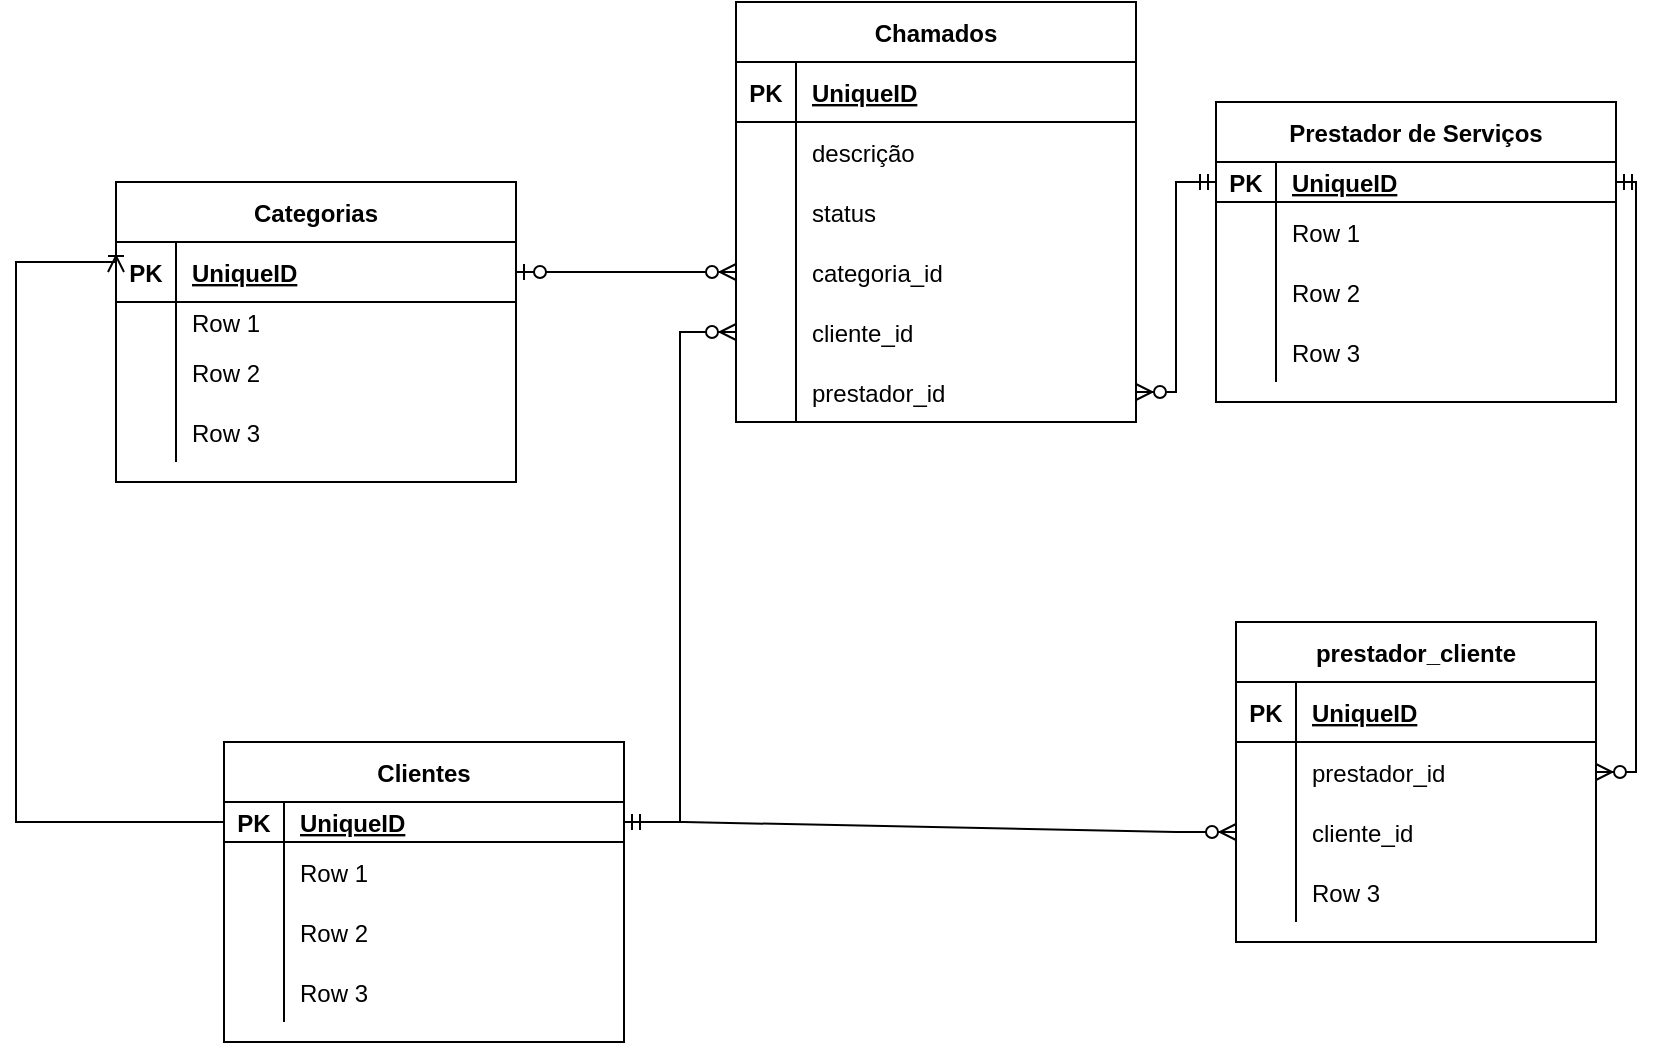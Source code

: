 <mxfile version="16.6.3" type="github">
  <diagram id="zNsBITmMBMSeONoxPtWH" name="Page-1">
    <mxGraphModel dx="1673" dy="933" grid="1" gridSize="10" guides="1" tooltips="1" connect="1" arrows="1" fold="1" page="1" pageScale="1" pageWidth="827" pageHeight="1169" math="0" shadow="0">
      <root>
        <mxCell id="0" />
        <mxCell id="1" parent="0" />
        <mxCell id="BwiLwJTtdlaMemONyXVu-1" value="Chamados" style="shape=table;startSize=30;container=1;collapsible=1;childLayout=tableLayout;fixedRows=1;rowLines=0;fontStyle=1;align=center;resizeLast=1;" parent="1" vertex="1">
          <mxGeometry x="670" y="330" width="200" height="210" as="geometry" />
        </mxCell>
        <mxCell id="BwiLwJTtdlaMemONyXVu-2" value="" style="shape=tableRow;horizontal=0;startSize=0;swimlaneHead=0;swimlaneBody=0;fillColor=none;collapsible=0;dropTarget=0;points=[[0,0.5],[1,0.5]];portConstraint=eastwest;top=0;left=0;right=0;bottom=1;" parent="BwiLwJTtdlaMemONyXVu-1" vertex="1">
          <mxGeometry y="30" width="200" height="30" as="geometry" />
        </mxCell>
        <mxCell id="BwiLwJTtdlaMemONyXVu-3" value="PK" style="shape=partialRectangle;connectable=0;fillColor=none;top=0;left=0;bottom=0;right=0;fontStyle=1;overflow=hidden;" parent="BwiLwJTtdlaMemONyXVu-2" vertex="1">
          <mxGeometry width="30" height="30" as="geometry">
            <mxRectangle width="30" height="30" as="alternateBounds" />
          </mxGeometry>
        </mxCell>
        <mxCell id="BwiLwJTtdlaMemONyXVu-4" value="UniqueID" style="shape=partialRectangle;connectable=0;fillColor=none;top=0;left=0;bottom=0;right=0;align=left;spacingLeft=6;fontStyle=5;overflow=hidden;" parent="BwiLwJTtdlaMemONyXVu-2" vertex="1">
          <mxGeometry x="30" width="170" height="30" as="geometry">
            <mxRectangle width="170" height="30" as="alternateBounds" />
          </mxGeometry>
        </mxCell>
        <mxCell id="BwiLwJTtdlaMemONyXVu-5" value="" style="shape=tableRow;horizontal=0;startSize=0;swimlaneHead=0;swimlaneBody=0;fillColor=none;collapsible=0;dropTarget=0;points=[[0,0.5],[1,0.5]];portConstraint=eastwest;top=0;left=0;right=0;bottom=0;" parent="BwiLwJTtdlaMemONyXVu-1" vertex="1">
          <mxGeometry y="60" width="200" height="30" as="geometry" />
        </mxCell>
        <mxCell id="BwiLwJTtdlaMemONyXVu-6" value="" style="shape=partialRectangle;connectable=0;fillColor=none;top=0;left=0;bottom=0;right=0;editable=1;overflow=hidden;" parent="BwiLwJTtdlaMemONyXVu-5" vertex="1">
          <mxGeometry width="30" height="30" as="geometry">
            <mxRectangle width="30" height="30" as="alternateBounds" />
          </mxGeometry>
        </mxCell>
        <mxCell id="BwiLwJTtdlaMemONyXVu-7" value="descrição" style="shape=partialRectangle;connectable=0;fillColor=none;top=0;left=0;bottom=0;right=0;align=left;spacingLeft=6;overflow=hidden;" parent="BwiLwJTtdlaMemONyXVu-5" vertex="1">
          <mxGeometry x="30" width="170" height="30" as="geometry">
            <mxRectangle width="170" height="30" as="alternateBounds" />
          </mxGeometry>
        </mxCell>
        <mxCell id="BwiLwJTtdlaMemONyXVu-8" value="" style="shape=tableRow;horizontal=0;startSize=0;swimlaneHead=0;swimlaneBody=0;fillColor=none;collapsible=0;dropTarget=0;points=[[0,0.5],[1,0.5]];portConstraint=eastwest;top=0;left=0;right=0;bottom=0;" parent="BwiLwJTtdlaMemONyXVu-1" vertex="1">
          <mxGeometry y="90" width="200" height="30" as="geometry" />
        </mxCell>
        <mxCell id="BwiLwJTtdlaMemONyXVu-9" value="" style="shape=partialRectangle;connectable=0;fillColor=none;top=0;left=0;bottom=0;right=0;editable=1;overflow=hidden;" parent="BwiLwJTtdlaMemONyXVu-8" vertex="1">
          <mxGeometry width="30" height="30" as="geometry">
            <mxRectangle width="30" height="30" as="alternateBounds" />
          </mxGeometry>
        </mxCell>
        <mxCell id="BwiLwJTtdlaMemONyXVu-10" value="status" style="shape=partialRectangle;connectable=0;fillColor=none;top=0;left=0;bottom=0;right=0;align=left;spacingLeft=6;overflow=hidden;" parent="BwiLwJTtdlaMemONyXVu-8" vertex="1">
          <mxGeometry x="30" width="170" height="30" as="geometry">
            <mxRectangle width="170" height="30" as="alternateBounds" />
          </mxGeometry>
        </mxCell>
        <mxCell id="19YWfqXzNZrkdfN5Nm6b-5" value="" style="shape=tableRow;horizontal=0;startSize=0;swimlaneHead=0;swimlaneBody=0;fillColor=none;collapsible=0;dropTarget=0;points=[[0,0.5],[1,0.5]];portConstraint=eastwest;top=0;left=0;right=0;bottom=0;" vertex="1" parent="BwiLwJTtdlaMemONyXVu-1">
          <mxGeometry y="120" width="200" height="30" as="geometry" />
        </mxCell>
        <mxCell id="19YWfqXzNZrkdfN5Nm6b-6" value="" style="shape=partialRectangle;connectable=0;fillColor=none;top=0;left=0;bottom=0;right=0;editable=1;overflow=hidden;" vertex="1" parent="19YWfqXzNZrkdfN5Nm6b-5">
          <mxGeometry width="30" height="30" as="geometry">
            <mxRectangle width="30" height="30" as="alternateBounds" />
          </mxGeometry>
        </mxCell>
        <mxCell id="19YWfqXzNZrkdfN5Nm6b-7" value="categoria_id" style="shape=partialRectangle;connectable=0;fillColor=none;top=0;left=0;bottom=0;right=0;align=left;spacingLeft=6;overflow=hidden;" vertex="1" parent="19YWfqXzNZrkdfN5Nm6b-5">
          <mxGeometry x="30" width="170" height="30" as="geometry">
            <mxRectangle width="170" height="30" as="alternateBounds" />
          </mxGeometry>
        </mxCell>
        <mxCell id="BwiLwJTtdlaMemONyXVu-11" value="" style="shape=tableRow;horizontal=0;startSize=0;swimlaneHead=0;swimlaneBody=0;fillColor=none;collapsible=0;dropTarget=0;points=[[0,0.5],[1,0.5]];portConstraint=eastwest;top=0;left=0;right=0;bottom=0;" parent="BwiLwJTtdlaMemONyXVu-1" vertex="1">
          <mxGeometry y="150" width="200" height="30" as="geometry" />
        </mxCell>
        <mxCell id="BwiLwJTtdlaMemONyXVu-12" value="" style="shape=partialRectangle;connectable=0;fillColor=none;top=0;left=0;bottom=0;right=0;editable=1;overflow=hidden;" parent="BwiLwJTtdlaMemONyXVu-11" vertex="1">
          <mxGeometry width="30" height="30" as="geometry">
            <mxRectangle width="30" height="30" as="alternateBounds" />
          </mxGeometry>
        </mxCell>
        <mxCell id="BwiLwJTtdlaMemONyXVu-13" value="cliente_id" style="shape=partialRectangle;connectable=0;fillColor=none;top=0;left=0;bottom=0;right=0;align=left;spacingLeft=6;overflow=hidden;" parent="BwiLwJTtdlaMemONyXVu-11" vertex="1">
          <mxGeometry x="30" width="170" height="30" as="geometry">
            <mxRectangle width="170" height="30" as="alternateBounds" />
          </mxGeometry>
        </mxCell>
        <mxCell id="19YWfqXzNZrkdfN5Nm6b-2" value="" style="shape=tableRow;horizontal=0;startSize=0;swimlaneHead=0;swimlaneBody=0;fillColor=none;collapsible=0;dropTarget=0;points=[[0,0.5],[1,0.5]];portConstraint=eastwest;top=0;left=0;right=0;bottom=0;" vertex="1" parent="BwiLwJTtdlaMemONyXVu-1">
          <mxGeometry y="180" width="200" height="30" as="geometry" />
        </mxCell>
        <mxCell id="19YWfqXzNZrkdfN5Nm6b-3" value="" style="shape=partialRectangle;connectable=0;fillColor=none;top=0;left=0;bottom=0;right=0;editable=1;overflow=hidden;" vertex="1" parent="19YWfqXzNZrkdfN5Nm6b-2">
          <mxGeometry width="30" height="30" as="geometry">
            <mxRectangle width="30" height="30" as="alternateBounds" />
          </mxGeometry>
        </mxCell>
        <mxCell id="19YWfqXzNZrkdfN5Nm6b-4" value="prestador_id" style="shape=partialRectangle;connectable=0;fillColor=none;top=0;left=0;bottom=0;right=0;align=left;spacingLeft=6;overflow=hidden;" vertex="1" parent="19YWfqXzNZrkdfN5Nm6b-2">
          <mxGeometry x="30" width="170" height="30" as="geometry">
            <mxRectangle width="170" height="30" as="alternateBounds" />
          </mxGeometry>
        </mxCell>
        <mxCell id="BwiLwJTtdlaMemONyXVu-14" value="Clientes" style="shape=table;startSize=30;container=1;collapsible=1;childLayout=tableLayout;fixedRows=1;rowLines=0;fontStyle=1;align=center;resizeLast=1;" parent="1" vertex="1">
          <mxGeometry x="414" y="700" width="200" height="150" as="geometry" />
        </mxCell>
        <mxCell id="BwiLwJTtdlaMemONyXVu-15" value="" style="shape=tableRow;horizontal=0;startSize=0;swimlaneHead=0;swimlaneBody=0;fillColor=none;collapsible=0;dropTarget=0;points=[[0,0.5],[1,0.5]];portConstraint=eastwest;top=0;left=0;right=0;bottom=1;" parent="BwiLwJTtdlaMemONyXVu-14" vertex="1">
          <mxGeometry y="30" width="200" height="20" as="geometry" />
        </mxCell>
        <mxCell id="BwiLwJTtdlaMemONyXVu-16" value="PK" style="shape=partialRectangle;connectable=0;fillColor=none;top=0;left=0;bottom=0;right=0;fontStyle=1;overflow=hidden;" parent="BwiLwJTtdlaMemONyXVu-15" vertex="1">
          <mxGeometry width="30" height="20" as="geometry">
            <mxRectangle width="30" height="20" as="alternateBounds" />
          </mxGeometry>
        </mxCell>
        <mxCell id="BwiLwJTtdlaMemONyXVu-17" value="UniqueID" style="shape=partialRectangle;connectable=0;fillColor=none;top=0;left=0;bottom=0;right=0;align=left;spacingLeft=6;fontStyle=5;overflow=hidden;" parent="BwiLwJTtdlaMemONyXVu-15" vertex="1">
          <mxGeometry x="30" width="170" height="20" as="geometry">
            <mxRectangle width="170" height="20" as="alternateBounds" />
          </mxGeometry>
        </mxCell>
        <mxCell id="BwiLwJTtdlaMemONyXVu-18" value="" style="shape=tableRow;horizontal=0;startSize=0;swimlaneHead=0;swimlaneBody=0;fillColor=none;collapsible=0;dropTarget=0;points=[[0,0.5],[1,0.5]];portConstraint=eastwest;top=0;left=0;right=0;bottom=0;" parent="BwiLwJTtdlaMemONyXVu-14" vertex="1">
          <mxGeometry y="50" width="200" height="30" as="geometry" />
        </mxCell>
        <mxCell id="BwiLwJTtdlaMemONyXVu-19" value="" style="shape=partialRectangle;connectable=0;fillColor=none;top=0;left=0;bottom=0;right=0;editable=1;overflow=hidden;" parent="BwiLwJTtdlaMemONyXVu-18" vertex="1">
          <mxGeometry width="30" height="30" as="geometry">
            <mxRectangle width="30" height="30" as="alternateBounds" />
          </mxGeometry>
        </mxCell>
        <mxCell id="BwiLwJTtdlaMemONyXVu-20" value="Row 1" style="shape=partialRectangle;connectable=0;fillColor=none;top=0;left=0;bottom=0;right=0;align=left;spacingLeft=6;overflow=hidden;" parent="BwiLwJTtdlaMemONyXVu-18" vertex="1">
          <mxGeometry x="30" width="170" height="30" as="geometry">
            <mxRectangle width="170" height="30" as="alternateBounds" />
          </mxGeometry>
        </mxCell>
        <mxCell id="BwiLwJTtdlaMemONyXVu-21" value="" style="shape=tableRow;horizontal=0;startSize=0;swimlaneHead=0;swimlaneBody=0;fillColor=none;collapsible=0;dropTarget=0;points=[[0,0.5],[1,0.5]];portConstraint=eastwest;top=0;left=0;right=0;bottom=0;" parent="BwiLwJTtdlaMemONyXVu-14" vertex="1">
          <mxGeometry y="80" width="200" height="30" as="geometry" />
        </mxCell>
        <mxCell id="BwiLwJTtdlaMemONyXVu-22" value="" style="shape=partialRectangle;connectable=0;fillColor=none;top=0;left=0;bottom=0;right=0;editable=1;overflow=hidden;" parent="BwiLwJTtdlaMemONyXVu-21" vertex="1">
          <mxGeometry width="30" height="30" as="geometry">
            <mxRectangle width="30" height="30" as="alternateBounds" />
          </mxGeometry>
        </mxCell>
        <mxCell id="BwiLwJTtdlaMemONyXVu-23" value="Row 2" style="shape=partialRectangle;connectable=0;fillColor=none;top=0;left=0;bottom=0;right=0;align=left;spacingLeft=6;overflow=hidden;" parent="BwiLwJTtdlaMemONyXVu-21" vertex="1">
          <mxGeometry x="30" width="170" height="30" as="geometry">
            <mxRectangle width="170" height="30" as="alternateBounds" />
          </mxGeometry>
        </mxCell>
        <mxCell id="BwiLwJTtdlaMemONyXVu-24" value="" style="shape=tableRow;horizontal=0;startSize=0;swimlaneHead=0;swimlaneBody=0;fillColor=none;collapsible=0;dropTarget=0;points=[[0,0.5],[1,0.5]];portConstraint=eastwest;top=0;left=0;right=0;bottom=0;" parent="BwiLwJTtdlaMemONyXVu-14" vertex="1">
          <mxGeometry y="110" width="200" height="30" as="geometry" />
        </mxCell>
        <mxCell id="BwiLwJTtdlaMemONyXVu-25" value="" style="shape=partialRectangle;connectable=0;fillColor=none;top=0;left=0;bottom=0;right=0;editable=1;overflow=hidden;" parent="BwiLwJTtdlaMemONyXVu-24" vertex="1">
          <mxGeometry width="30" height="30" as="geometry">
            <mxRectangle width="30" height="30" as="alternateBounds" />
          </mxGeometry>
        </mxCell>
        <mxCell id="BwiLwJTtdlaMemONyXVu-26" value="Row 3" style="shape=partialRectangle;connectable=0;fillColor=none;top=0;left=0;bottom=0;right=0;align=left;spacingLeft=6;overflow=hidden;" parent="BwiLwJTtdlaMemONyXVu-24" vertex="1">
          <mxGeometry x="30" width="170" height="30" as="geometry">
            <mxRectangle width="170" height="30" as="alternateBounds" />
          </mxGeometry>
        </mxCell>
        <mxCell id="BwiLwJTtdlaMemONyXVu-54" value="Categorias" style="shape=table;startSize=30;container=1;collapsible=1;childLayout=tableLayout;fixedRows=1;rowLines=0;fontStyle=1;align=center;resizeLast=1;" parent="1" vertex="1">
          <mxGeometry x="360" y="420" width="200" height="150" as="geometry" />
        </mxCell>
        <mxCell id="BwiLwJTtdlaMemONyXVu-55" value="" style="shape=tableRow;horizontal=0;startSize=0;swimlaneHead=0;swimlaneBody=0;fillColor=none;collapsible=0;dropTarget=0;points=[[0,0.5],[1,0.5]];portConstraint=eastwest;top=0;left=0;right=0;bottom=1;" parent="BwiLwJTtdlaMemONyXVu-54" vertex="1">
          <mxGeometry y="30" width="200" height="30" as="geometry" />
        </mxCell>
        <mxCell id="BwiLwJTtdlaMemONyXVu-56" value="PK" style="shape=partialRectangle;connectable=0;fillColor=none;top=0;left=0;bottom=0;right=0;fontStyle=1;overflow=hidden;" parent="BwiLwJTtdlaMemONyXVu-55" vertex="1">
          <mxGeometry width="30" height="30" as="geometry">
            <mxRectangle width="30" height="30" as="alternateBounds" />
          </mxGeometry>
        </mxCell>
        <mxCell id="BwiLwJTtdlaMemONyXVu-57" value="UniqueID" style="shape=partialRectangle;connectable=0;fillColor=none;top=0;left=0;bottom=0;right=0;align=left;spacingLeft=6;fontStyle=5;overflow=hidden;" parent="BwiLwJTtdlaMemONyXVu-55" vertex="1">
          <mxGeometry x="30" width="170" height="30" as="geometry">
            <mxRectangle width="170" height="30" as="alternateBounds" />
          </mxGeometry>
        </mxCell>
        <mxCell id="BwiLwJTtdlaMemONyXVu-58" value="" style="shape=tableRow;horizontal=0;startSize=0;swimlaneHead=0;swimlaneBody=0;fillColor=none;collapsible=0;dropTarget=0;points=[[0,0.5],[1,0.5]];portConstraint=eastwest;top=0;left=0;right=0;bottom=0;" parent="BwiLwJTtdlaMemONyXVu-54" vertex="1">
          <mxGeometry y="60" width="200" height="20" as="geometry" />
        </mxCell>
        <mxCell id="BwiLwJTtdlaMemONyXVu-59" value="" style="shape=partialRectangle;connectable=0;fillColor=none;top=0;left=0;bottom=0;right=0;editable=1;overflow=hidden;" parent="BwiLwJTtdlaMemONyXVu-58" vertex="1">
          <mxGeometry width="30" height="20" as="geometry">
            <mxRectangle width="30" height="20" as="alternateBounds" />
          </mxGeometry>
        </mxCell>
        <mxCell id="BwiLwJTtdlaMemONyXVu-60" value="Row 1" style="shape=partialRectangle;connectable=0;fillColor=none;top=0;left=0;bottom=0;right=0;align=left;spacingLeft=6;overflow=hidden;" parent="BwiLwJTtdlaMemONyXVu-58" vertex="1">
          <mxGeometry x="30" width="170" height="20" as="geometry">
            <mxRectangle width="170" height="20" as="alternateBounds" />
          </mxGeometry>
        </mxCell>
        <mxCell id="BwiLwJTtdlaMemONyXVu-61" value="" style="shape=tableRow;horizontal=0;startSize=0;swimlaneHead=0;swimlaneBody=0;fillColor=none;collapsible=0;dropTarget=0;points=[[0,0.5],[1,0.5]];portConstraint=eastwest;top=0;left=0;right=0;bottom=0;" parent="BwiLwJTtdlaMemONyXVu-54" vertex="1">
          <mxGeometry y="80" width="200" height="30" as="geometry" />
        </mxCell>
        <mxCell id="BwiLwJTtdlaMemONyXVu-62" value="" style="shape=partialRectangle;connectable=0;fillColor=none;top=0;left=0;bottom=0;right=0;editable=1;overflow=hidden;" parent="BwiLwJTtdlaMemONyXVu-61" vertex="1">
          <mxGeometry width="30" height="30" as="geometry">
            <mxRectangle width="30" height="30" as="alternateBounds" />
          </mxGeometry>
        </mxCell>
        <mxCell id="BwiLwJTtdlaMemONyXVu-63" value="Row 2" style="shape=partialRectangle;connectable=0;fillColor=none;top=0;left=0;bottom=0;right=0;align=left;spacingLeft=6;overflow=hidden;" parent="BwiLwJTtdlaMemONyXVu-61" vertex="1">
          <mxGeometry x="30" width="170" height="30" as="geometry">
            <mxRectangle width="170" height="30" as="alternateBounds" />
          </mxGeometry>
        </mxCell>
        <mxCell id="BwiLwJTtdlaMemONyXVu-64" value="" style="shape=tableRow;horizontal=0;startSize=0;swimlaneHead=0;swimlaneBody=0;fillColor=none;collapsible=0;dropTarget=0;points=[[0,0.5],[1,0.5]];portConstraint=eastwest;top=0;left=0;right=0;bottom=0;" parent="BwiLwJTtdlaMemONyXVu-54" vertex="1">
          <mxGeometry y="110" width="200" height="30" as="geometry" />
        </mxCell>
        <mxCell id="BwiLwJTtdlaMemONyXVu-65" value="" style="shape=partialRectangle;connectable=0;fillColor=none;top=0;left=0;bottom=0;right=0;editable=1;overflow=hidden;" parent="BwiLwJTtdlaMemONyXVu-64" vertex="1">
          <mxGeometry width="30" height="30" as="geometry">
            <mxRectangle width="30" height="30" as="alternateBounds" />
          </mxGeometry>
        </mxCell>
        <mxCell id="BwiLwJTtdlaMemONyXVu-66" value="Row 3" style="shape=partialRectangle;connectable=0;fillColor=none;top=0;left=0;bottom=0;right=0;align=left;spacingLeft=6;overflow=hidden;" parent="BwiLwJTtdlaMemONyXVu-64" vertex="1">
          <mxGeometry x="30" width="170" height="30" as="geometry">
            <mxRectangle width="170" height="30" as="alternateBounds" />
          </mxGeometry>
        </mxCell>
        <mxCell id="BwiLwJTtdlaMemONyXVu-67" value="Prestador de Serviços" style="shape=table;startSize=30;container=1;collapsible=1;childLayout=tableLayout;fixedRows=1;rowLines=0;fontStyle=1;align=center;resizeLast=1;" parent="1" vertex="1">
          <mxGeometry x="910" y="380" width="200" height="150" as="geometry" />
        </mxCell>
        <mxCell id="BwiLwJTtdlaMemONyXVu-68" value="" style="shape=tableRow;horizontal=0;startSize=0;swimlaneHead=0;swimlaneBody=0;fillColor=none;collapsible=0;dropTarget=0;points=[[0,0.5],[1,0.5]];portConstraint=eastwest;top=0;left=0;right=0;bottom=1;" parent="BwiLwJTtdlaMemONyXVu-67" vertex="1">
          <mxGeometry y="30" width="200" height="20" as="geometry" />
        </mxCell>
        <mxCell id="BwiLwJTtdlaMemONyXVu-69" value="PK" style="shape=partialRectangle;connectable=0;fillColor=none;top=0;left=0;bottom=0;right=0;fontStyle=1;overflow=hidden;" parent="BwiLwJTtdlaMemONyXVu-68" vertex="1">
          <mxGeometry width="30" height="20" as="geometry">
            <mxRectangle width="30" height="20" as="alternateBounds" />
          </mxGeometry>
        </mxCell>
        <mxCell id="BwiLwJTtdlaMemONyXVu-70" value="UniqueID" style="shape=partialRectangle;connectable=0;fillColor=none;top=0;left=0;bottom=0;right=0;align=left;spacingLeft=6;fontStyle=5;overflow=hidden;" parent="BwiLwJTtdlaMemONyXVu-68" vertex="1">
          <mxGeometry x="30" width="170" height="20" as="geometry">
            <mxRectangle width="170" height="20" as="alternateBounds" />
          </mxGeometry>
        </mxCell>
        <mxCell id="BwiLwJTtdlaMemONyXVu-71" value="" style="shape=tableRow;horizontal=0;startSize=0;swimlaneHead=0;swimlaneBody=0;fillColor=none;collapsible=0;dropTarget=0;points=[[0,0.5],[1,0.5]];portConstraint=eastwest;top=0;left=0;right=0;bottom=0;" parent="BwiLwJTtdlaMemONyXVu-67" vertex="1">
          <mxGeometry y="50" width="200" height="30" as="geometry" />
        </mxCell>
        <mxCell id="BwiLwJTtdlaMemONyXVu-72" value="" style="shape=partialRectangle;connectable=0;fillColor=none;top=0;left=0;bottom=0;right=0;editable=1;overflow=hidden;" parent="BwiLwJTtdlaMemONyXVu-71" vertex="1">
          <mxGeometry width="30" height="30" as="geometry">
            <mxRectangle width="30" height="30" as="alternateBounds" />
          </mxGeometry>
        </mxCell>
        <mxCell id="BwiLwJTtdlaMemONyXVu-73" value="Row 1" style="shape=partialRectangle;connectable=0;fillColor=none;top=0;left=0;bottom=0;right=0;align=left;spacingLeft=6;overflow=hidden;" parent="BwiLwJTtdlaMemONyXVu-71" vertex="1">
          <mxGeometry x="30" width="170" height="30" as="geometry">
            <mxRectangle width="170" height="30" as="alternateBounds" />
          </mxGeometry>
        </mxCell>
        <mxCell id="BwiLwJTtdlaMemONyXVu-74" value="" style="shape=tableRow;horizontal=0;startSize=0;swimlaneHead=0;swimlaneBody=0;fillColor=none;collapsible=0;dropTarget=0;points=[[0,0.5],[1,0.5]];portConstraint=eastwest;top=0;left=0;right=0;bottom=0;" parent="BwiLwJTtdlaMemONyXVu-67" vertex="1">
          <mxGeometry y="80" width="200" height="30" as="geometry" />
        </mxCell>
        <mxCell id="BwiLwJTtdlaMemONyXVu-75" value="" style="shape=partialRectangle;connectable=0;fillColor=none;top=0;left=0;bottom=0;right=0;editable=1;overflow=hidden;" parent="BwiLwJTtdlaMemONyXVu-74" vertex="1">
          <mxGeometry width="30" height="30" as="geometry">
            <mxRectangle width="30" height="30" as="alternateBounds" />
          </mxGeometry>
        </mxCell>
        <mxCell id="BwiLwJTtdlaMemONyXVu-76" value="Row 2" style="shape=partialRectangle;connectable=0;fillColor=none;top=0;left=0;bottom=0;right=0;align=left;spacingLeft=6;overflow=hidden;" parent="BwiLwJTtdlaMemONyXVu-74" vertex="1">
          <mxGeometry x="30" width="170" height="30" as="geometry">
            <mxRectangle width="170" height="30" as="alternateBounds" />
          </mxGeometry>
        </mxCell>
        <mxCell id="BwiLwJTtdlaMemONyXVu-77" value="" style="shape=tableRow;horizontal=0;startSize=0;swimlaneHead=0;swimlaneBody=0;fillColor=none;collapsible=0;dropTarget=0;points=[[0,0.5],[1,0.5]];portConstraint=eastwest;top=0;left=0;right=0;bottom=0;" parent="BwiLwJTtdlaMemONyXVu-67" vertex="1">
          <mxGeometry y="110" width="200" height="30" as="geometry" />
        </mxCell>
        <mxCell id="BwiLwJTtdlaMemONyXVu-78" value="" style="shape=partialRectangle;connectable=0;fillColor=none;top=0;left=0;bottom=0;right=0;editable=1;overflow=hidden;" parent="BwiLwJTtdlaMemONyXVu-77" vertex="1">
          <mxGeometry width="30" height="30" as="geometry">
            <mxRectangle width="30" height="30" as="alternateBounds" />
          </mxGeometry>
        </mxCell>
        <mxCell id="BwiLwJTtdlaMemONyXVu-79" value="Row 3" style="shape=partialRectangle;connectable=0;fillColor=none;top=0;left=0;bottom=0;right=0;align=left;spacingLeft=6;overflow=hidden;" parent="BwiLwJTtdlaMemONyXVu-77" vertex="1">
          <mxGeometry x="30" width="170" height="30" as="geometry">
            <mxRectangle width="170" height="30" as="alternateBounds" />
          </mxGeometry>
        </mxCell>
        <mxCell id="BwiLwJTtdlaMemONyXVu-132" value="" style="edgeStyle=orthogonalEdgeStyle;fontSize=12;html=1;endArrow=ERzeroToMany;endFill=1;rounded=0;exitX=1;exitY=0.5;exitDx=0;exitDy=0;entryX=0;entryY=0.5;entryDx=0;entryDy=0;" parent="1" source="BwiLwJTtdlaMemONyXVu-15" target="BwiLwJTtdlaMemONyXVu-11" edge="1">
          <mxGeometry width="100" height="100" relative="1" as="geometry">
            <mxPoint x="620" y="430" as="sourcePoint" />
            <mxPoint x="680" y="520" as="targetPoint" />
          </mxGeometry>
        </mxCell>
        <mxCell id="19YWfqXzNZrkdfN5Nm6b-1" value="" style="edgeStyle=orthogonalEdgeStyle;fontSize=12;html=1;endArrow=ERoneToMany;rounded=0;exitX=0;exitY=0.5;exitDx=0;exitDy=0;entryX=0;entryY=0.5;entryDx=0;entryDy=0;elbow=vertical;" edge="1" parent="1" source="BwiLwJTtdlaMemONyXVu-15" target="BwiLwJTtdlaMemONyXVu-55">
          <mxGeometry width="100" height="100" relative="1" as="geometry">
            <mxPoint x="220" y="790" as="sourcePoint" />
            <mxPoint x="270" y="230" as="targetPoint" />
            <Array as="points">
              <mxPoint x="310" y="740" />
              <mxPoint x="310" y="460" />
              <mxPoint x="360" y="460" />
            </Array>
          </mxGeometry>
        </mxCell>
        <mxCell id="19YWfqXzNZrkdfN5Nm6b-40" value="" style="edgeStyle=entityRelationEdgeStyle;fontSize=12;html=1;endArrow=ERzeroToMany;startArrow=ERzeroToOne;rounded=0;exitX=1;exitY=0.5;exitDx=0;exitDy=0;entryX=0;entryY=0.5;entryDx=0;entryDy=0;" edge="1" parent="1" source="BwiLwJTtdlaMemONyXVu-55" target="19YWfqXzNZrkdfN5Nm6b-5">
          <mxGeometry width="100" height="100" relative="1" as="geometry">
            <mxPoint x="1100" y="430" as="sourcePoint" />
            <mxPoint x="970" y="440" as="targetPoint" />
          </mxGeometry>
        </mxCell>
        <mxCell id="19YWfqXzNZrkdfN5Nm6b-41" value="" style="edgeStyle=elbowEdgeStyle;fontSize=12;html=1;endArrow=ERzeroToMany;startArrow=ERmandOne;rounded=0;entryX=1;entryY=0.5;entryDx=0;entryDy=0;exitX=0;exitY=0.5;exitDx=0;exitDy=0;" edge="1" parent="1" source="BwiLwJTtdlaMemONyXVu-68" target="19YWfqXzNZrkdfN5Nm6b-2">
          <mxGeometry width="100" height="100" relative="1" as="geometry">
            <mxPoint x="930" y="108" as="sourcePoint" />
            <mxPoint x="820" y="180" as="targetPoint" />
          </mxGeometry>
        </mxCell>
        <mxCell id="19YWfqXzNZrkdfN5Nm6b-42" value="prestador_cliente" style="shape=table;startSize=30;container=1;collapsible=1;childLayout=tableLayout;fixedRows=1;rowLines=0;fontStyle=1;align=center;resizeLast=1;" vertex="1" parent="1">
          <mxGeometry x="920" y="640" width="180" height="160" as="geometry" />
        </mxCell>
        <mxCell id="19YWfqXzNZrkdfN5Nm6b-43" value="" style="shape=tableRow;horizontal=0;startSize=0;swimlaneHead=0;swimlaneBody=0;fillColor=none;collapsible=0;dropTarget=0;points=[[0,0.5],[1,0.5]];portConstraint=eastwest;top=0;left=0;right=0;bottom=1;" vertex="1" parent="19YWfqXzNZrkdfN5Nm6b-42">
          <mxGeometry y="30" width="180" height="30" as="geometry" />
        </mxCell>
        <mxCell id="19YWfqXzNZrkdfN5Nm6b-44" value="PK" style="shape=partialRectangle;connectable=0;fillColor=none;top=0;left=0;bottom=0;right=0;fontStyle=1;overflow=hidden;" vertex="1" parent="19YWfqXzNZrkdfN5Nm6b-43">
          <mxGeometry width="30" height="30" as="geometry">
            <mxRectangle width="30" height="30" as="alternateBounds" />
          </mxGeometry>
        </mxCell>
        <mxCell id="19YWfqXzNZrkdfN5Nm6b-45" value="UniqueID" style="shape=partialRectangle;connectable=0;fillColor=none;top=0;left=0;bottom=0;right=0;align=left;spacingLeft=6;fontStyle=5;overflow=hidden;" vertex="1" parent="19YWfqXzNZrkdfN5Nm6b-43">
          <mxGeometry x="30" width="150" height="30" as="geometry">
            <mxRectangle width="150" height="30" as="alternateBounds" />
          </mxGeometry>
        </mxCell>
        <mxCell id="19YWfqXzNZrkdfN5Nm6b-46" value="" style="shape=tableRow;horizontal=0;startSize=0;swimlaneHead=0;swimlaneBody=0;fillColor=none;collapsible=0;dropTarget=0;points=[[0,0.5],[1,0.5]];portConstraint=eastwest;top=0;left=0;right=0;bottom=0;" vertex="1" parent="19YWfqXzNZrkdfN5Nm6b-42">
          <mxGeometry y="60" width="180" height="30" as="geometry" />
        </mxCell>
        <mxCell id="19YWfqXzNZrkdfN5Nm6b-47" value="" style="shape=partialRectangle;connectable=0;fillColor=none;top=0;left=0;bottom=0;right=0;editable=1;overflow=hidden;" vertex="1" parent="19YWfqXzNZrkdfN5Nm6b-46">
          <mxGeometry width="30" height="30" as="geometry">
            <mxRectangle width="30" height="30" as="alternateBounds" />
          </mxGeometry>
        </mxCell>
        <mxCell id="19YWfqXzNZrkdfN5Nm6b-48" value="prestador_id" style="shape=partialRectangle;connectable=0;fillColor=none;top=0;left=0;bottom=0;right=0;align=left;spacingLeft=6;overflow=hidden;" vertex="1" parent="19YWfqXzNZrkdfN5Nm6b-46">
          <mxGeometry x="30" width="150" height="30" as="geometry">
            <mxRectangle width="150" height="30" as="alternateBounds" />
          </mxGeometry>
        </mxCell>
        <mxCell id="19YWfqXzNZrkdfN5Nm6b-49" value="" style="shape=tableRow;horizontal=0;startSize=0;swimlaneHead=0;swimlaneBody=0;fillColor=none;collapsible=0;dropTarget=0;points=[[0,0.5],[1,0.5]];portConstraint=eastwest;top=0;left=0;right=0;bottom=0;" vertex="1" parent="19YWfqXzNZrkdfN5Nm6b-42">
          <mxGeometry y="90" width="180" height="30" as="geometry" />
        </mxCell>
        <mxCell id="19YWfqXzNZrkdfN5Nm6b-50" value="" style="shape=partialRectangle;connectable=0;fillColor=none;top=0;left=0;bottom=0;right=0;editable=1;overflow=hidden;" vertex="1" parent="19YWfqXzNZrkdfN5Nm6b-49">
          <mxGeometry width="30" height="30" as="geometry">
            <mxRectangle width="30" height="30" as="alternateBounds" />
          </mxGeometry>
        </mxCell>
        <mxCell id="19YWfqXzNZrkdfN5Nm6b-51" value="cliente_id" style="shape=partialRectangle;connectable=0;fillColor=none;top=0;left=0;bottom=0;right=0;align=left;spacingLeft=6;overflow=hidden;" vertex="1" parent="19YWfqXzNZrkdfN5Nm6b-49">
          <mxGeometry x="30" width="150" height="30" as="geometry">
            <mxRectangle width="150" height="30" as="alternateBounds" />
          </mxGeometry>
        </mxCell>
        <mxCell id="19YWfqXzNZrkdfN5Nm6b-52" value="" style="shape=tableRow;horizontal=0;startSize=0;swimlaneHead=0;swimlaneBody=0;fillColor=none;collapsible=0;dropTarget=0;points=[[0,0.5],[1,0.5]];portConstraint=eastwest;top=0;left=0;right=0;bottom=0;" vertex="1" parent="19YWfqXzNZrkdfN5Nm6b-42">
          <mxGeometry y="120" width="180" height="30" as="geometry" />
        </mxCell>
        <mxCell id="19YWfqXzNZrkdfN5Nm6b-53" value="" style="shape=partialRectangle;connectable=0;fillColor=none;top=0;left=0;bottom=0;right=0;editable=1;overflow=hidden;" vertex="1" parent="19YWfqXzNZrkdfN5Nm6b-52">
          <mxGeometry width="30" height="30" as="geometry">
            <mxRectangle width="30" height="30" as="alternateBounds" />
          </mxGeometry>
        </mxCell>
        <mxCell id="19YWfqXzNZrkdfN5Nm6b-54" value="Row 3" style="shape=partialRectangle;connectable=0;fillColor=none;top=0;left=0;bottom=0;right=0;align=left;spacingLeft=6;overflow=hidden;" vertex="1" parent="19YWfqXzNZrkdfN5Nm6b-52">
          <mxGeometry x="30" width="150" height="30" as="geometry">
            <mxRectangle width="150" height="30" as="alternateBounds" />
          </mxGeometry>
        </mxCell>
        <mxCell id="19YWfqXzNZrkdfN5Nm6b-55" value="" style="edgeStyle=entityRelationEdgeStyle;fontSize=12;html=1;endArrow=ERzeroToMany;startArrow=ERmandOne;rounded=0;elbow=vertical;entryX=0;entryY=0.5;entryDx=0;entryDy=0;" edge="1" parent="1" target="19YWfqXzNZrkdfN5Nm6b-49">
          <mxGeometry width="100" height="100" relative="1" as="geometry">
            <mxPoint x="614" y="740" as="sourcePoint" />
            <mxPoint x="714" y="640" as="targetPoint" />
          </mxGeometry>
        </mxCell>
        <mxCell id="19YWfqXzNZrkdfN5Nm6b-56" value="" style="edgeStyle=orthogonalEdgeStyle;fontSize=12;html=1;endArrow=ERzeroToMany;startArrow=ERmandOne;rounded=0;elbow=vertical;exitX=1;exitY=0.5;exitDx=0;exitDy=0;entryX=1;entryY=0.5;entryDx=0;entryDy=0;" edge="1" parent="1" source="BwiLwJTtdlaMemONyXVu-68" target="19YWfqXzNZrkdfN5Nm6b-46">
          <mxGeometry width="100" height="100" relative="1" as="geometry">
            <mxPoint x="1100" y="300" as="sourcePoint" />
            <mxPoint x="1200" y="200" as="targetPoint" />
          </mxGeometry>
        </mxCell>
      </root>
    </mxGraphModel>
  </diagram>
</mxfile>
